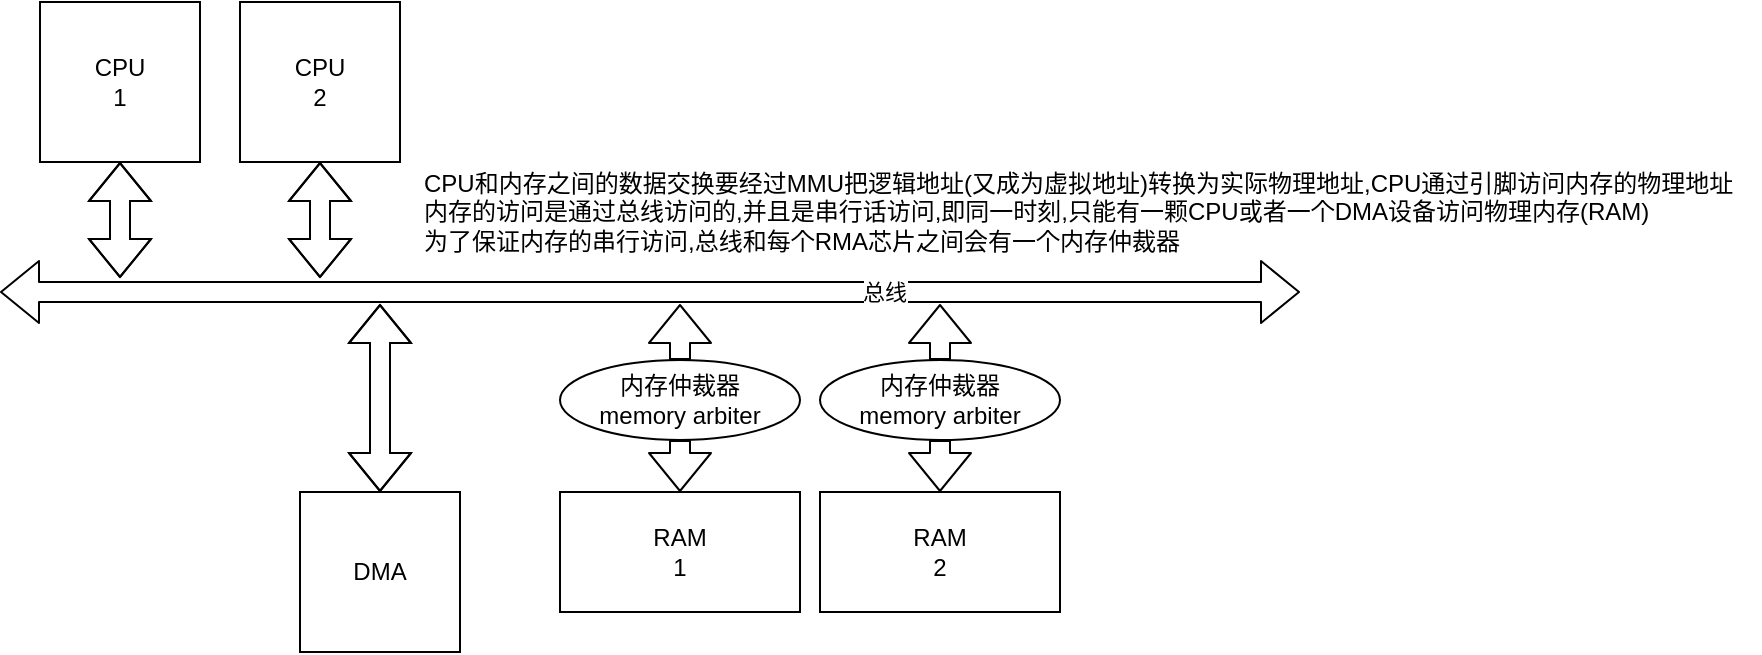 <mxfile version="14.8.0" type="github">
  <diagram id="d4Ef0iPleq8nUR0kv_Nl" name="第 1 页">
    <mxGraphModel dx="679" dy="378" grid="1" gridSize="10" guides="1" tooltips="1" connect="1" arrows="1" fold="1" page="1" pageScale="1" pageWidth="827" pageHeight="1169" math="0" shadow="0">
      <root>
        <mxCell id="0" />
        <mxCell id="1" parent="0" />
        <mxCell id="lYPsfmJaPjCEzyaRxrvU-9" style="edgeStyle=orthogonalEdgeStyle;rounded=0;orthogonalLoop=1;jettySize=auto;html=1;shape=flexArrow;startArrow=block;exitX=0.5;exitY=1;exitDx=0;exitDy=0;" edge="1" parent="1" source="RurQdvNS4L2G9iKuI0Ui-2">
          <mxGeometry relative="1" as="geometry">
            <mxPoint x="170" y="303" as="targetPoint" />
            <mxPoint x="170" y="248" as="sourcePoint" />
          </mxGeometry>
        </mxCell>
        <mxCell id="RurQdvNS4L2G9iKuI0Ui-2" value="CPU&lt;br&gt;1" style="whiteSpace=wrap;html=1;aspect=fixed;" parent="1" vertex="1">
          <mxGeometry x="130" y="165" width="80" height="80" as="geometry" />
        </mxCell>
        <mxCell id="RurQdvNS4L2G9iKuI0Ui-4" value="" style="shape=flexArrow;endArrow=classic;startArrow=classic;html=1;" parent="1" edge="1">
          <mxGeometry width="100" height="100" relative="1" as="geometry">
            <mxPoint x="110" y="310" as="sourcePoint" />
            <mxPoint x="760" y="310" as="targetPoint" />
          </mxGeometry>
        </mxCell>
        <mxCell id="RurQdvNS4L2G9iKuI0Ui-12" value="总线" style="edgeLabel;html=1;align=center;verticalAlign=middle;resizable=0;points=[];" parent="RurQdvNS4L2G9iKuI0Ui-4" vertex="1" connectable="0">
          <mxGeometry x="0.36" relative="1" as="geometry">
            <mxPoint as="offset" />
          </mxGeometry>
        </mxCell>
        <mxCell id="RurQdvNS4L2G9iKuI0Ui-5" value="RAM&lt;br&gt;1" style="rounded=0;whiteSpace=wrap;html=1;" parent="1" vertex="1">
          <mxGeometry x="390" y="410" width="120" height="60" as="geometry" />
        </mxCell>
        <mxCell id="RurQdvNS4L2G9iKuI0Ui-14" style="edgeStyle=orthogonalEdgeStyle;rounded=0;orthogonalLoop=1;jettySize=auto;html=1;shape=flexArrow;startArrow=block;exitX=0.5;exitY=0;exitDx=0;exitDy=0;" parent="1" source="RurQdvNS4L2G9iKuI0Ui-13" edge="1">
          <mxGeometry relative="1" as="geometry">
            <mxPoint x="300" y="316" as="targetPoint" />
            <mxPoint x="300" y="406" as="sourcePoint" />
          </mxGeometry>
        </mxCell>
        <mxCell id="RurQdvNS4L2G9iKuI0Ui-13" value="DMA" style="whiteSpace=wrap;html=1;aspect=fixed;" parent="1" vertex="1">
          <mxGeometry x="260" y="410" width="80" height="80" as="geometry" />
        </mxCell>
        <mxCell id="RurQdvNS4L2G9iKuI0Ui-15" value="CPU和内存之间的数据交换要经过MMU把逻辑地址(又成为虚拟地址)转换为实际物理地址,CPU通过引脚访问内存的物理地址&lt;br&gt;内存的访问是通过总线访问的,并且是串行话访问,即同一时刻,只能有一颗CPU或者一个DMA设备访问物理内存(RAM)&lt;br&gt;为了保证内存的串行访问,总线和每个RMA芯片之间会有一个内存仲裁器" style="text;html=1;align=left;verticalAlign=middle;resizable=0;points=[];autosize=1;strokeColor=none;" parent="1" vertex="1">
          <mxGeometry x="320" y="245" width="670" height="50" as="geometry" />
        </mxCell>
        <mxCell id="lYPsfmJaPjCEzyaRxrvU-1" value="" style="shape=flexArrow;endArrow=classic;startArrow=none;html=1;" edge="1" parent="1" source="lYPsfmJaPjCEzyaRxrvU-2">
          <mxGeometry width="100" height="100" relative="1" as="geometry">
            <mxPoint x="449.76" y="406" as="sourcePoint" />
            <mxPoint x="450" y="316" as="targetPoint" />
          </mxGeometry>
        </mxCell>
        <mxCell id="lYPsfmJaPjCEzyaRxrvU-2" value="&lt;span&gt;内存仲裁器&lt;/span&gt;&lt;br&gt;&lt;span&gt;memory arbiter&lt;/span&gt;" style="ellipse;whiteSpace=wrap;html=1;" vertex="1" parent="1">
          <mxGeometry x="390" y="344" width="120" height="40" as="geometry" />
        </mxCell>
        <mxCell id="lYPsfmJaPjCEzyaRxrvU-3" value="" style="shape=flexArrow;endArrow=none;startArrow=classic;html=1;exitX=0.5;exitY=0;exitDx=0;exitDy=0;" edge="1" parent="1" source="RurQdvNS4L2G9iKuI0Ui-5" target="lYPsfmJaPjCEzyaRxrvU-2">
          <mxGeometry width="100" height="100" relative="1" as="geometry">
            <mxPoint x="449.76" y="406" as="sourcePoint" />
            <mxPoint x="450" y="316" as="targetPoint" />
          </mxGeometry>
        </mxCell>
        <mxCell id="lYPsfmJaPjCEzyaRxrvU-4" value="RAM&lt;br&gt;2" style="rounded=0;whiteSpace=wrap;html=1;" vertex="1" parent="1">
          <mxGeometry x="520" y="410" width="120" height="60" as="geometry" />
        </mxCell>
        <mxCell id="lYPsfmJaPjCEzyaRxrvU-5" value="" style="shape=flexArrow;endArrow=classic;startArrow=none;html=1;" edge="1" parent="1" source="lYPsfmJaPjCEzyaRxrvU-6">
          <mxGeometry width="100" height="100" relative="1" as="geometry">
            <mxPoint x="579.76" y="406" as="sourcePoint" />
            <mxPoint x="580" y="316" as="targetPoint" />
          </mxGeometry>
        </mxCell>
        <mxCell id="lYPsfmJaPjCEzyaRxrvU-6" value="&lt;span&gt;内存仲裁器&lt;/span&gt;&lt;br&gt;&lt;span&gt;memory arbiter&lt;/span&gt;" style="ellipse;whiteSpace=wrap;html=1;" vertex="1" parent="1">
          <mxGeometry x="520" y="344" width="120" height="40" as="geometry" />
        </mxCell>
        <mxCell id="lYPsfmJaPjCEzyaRxrvU-7" value="" style="shape=flexArrow;endArrow=none;startArrow=classic;html=1;exitX=0.5;exitY=0;exitDx=0;exitDy=0;" edge="1" parent="1" target="lYPsfmJaPjCEzyaRxrvU-6" source="lYPsfmJaPjCEzyaRxrvU-4">
          <mxGeometry width="100" height="100" relative="1" as="geometry">
            <mxPoint x="579.76" y="406" as="sourcePoint" />
            <mxPoint x="580" y="316" as="targetPoint" />
          </mxGeometry>
        </mxCell>
        <mxCell id="lYPsfmJaPjCEzyaRxrvU-10" style="edgeStyle=orthogonalEdgeStyle;rounded=0;orthogonalLoop=1;jettySize=auto;html=1;shape=flexArrow;startArrow=block;exitX=0.5;exitY=1;exitDx=0;exitDy=0;" edge="1" parent="1" source="lYPsfmJaPjCEzyaRxrvU-11">
          <mxGeometry relative="1" as="geometry">
            <mxPoint x="270" y="303" as="targetPoint" />
            <mxPoint x="270" y="248" as="sourcePoint" />
          </mxGeometry>
        </mxCell>
        <mxCell id="lYPsfmJaPjCEzyaRxrvU-11" value="CPU&lt;br&gt;2" style="whiteSpace=wrap;html=1;aspect=fixed;" vertex="1" parent="1">
          <mxGeometry x="230" y="165" width="80" height="80" as="geometry" />
        </mxCell>
      </root>
    </mxGraphModel>
  </diagram>
</mxfile>
